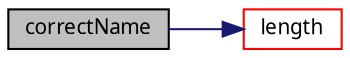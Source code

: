 digraph "correctName"
{
  edge [fontname="Verdana",fontsize="10",labelfontname="Verdana",labelfontsize="10"];
  node [fontname="Verdana",fontsize="10",shape=record];
  rankdir="LR";
  Node1 [label="correctName",height=0.2,width=0.4,color="black", fillcolor="grey75", style="filled", fontcolor="black"];
  Node1 -> Node2 [color="midnightblue",fontsize="10",style="solid",fontname="Verdana"];
  Node2 [label="length",height=0.2,width=0.4,color="red", fillcolor="white", style="filled",URL="$map_8h.html#a50b08f6c885fcdd21b4c53dc2082bf55",tooltip="Get length between u and X. "];
}
